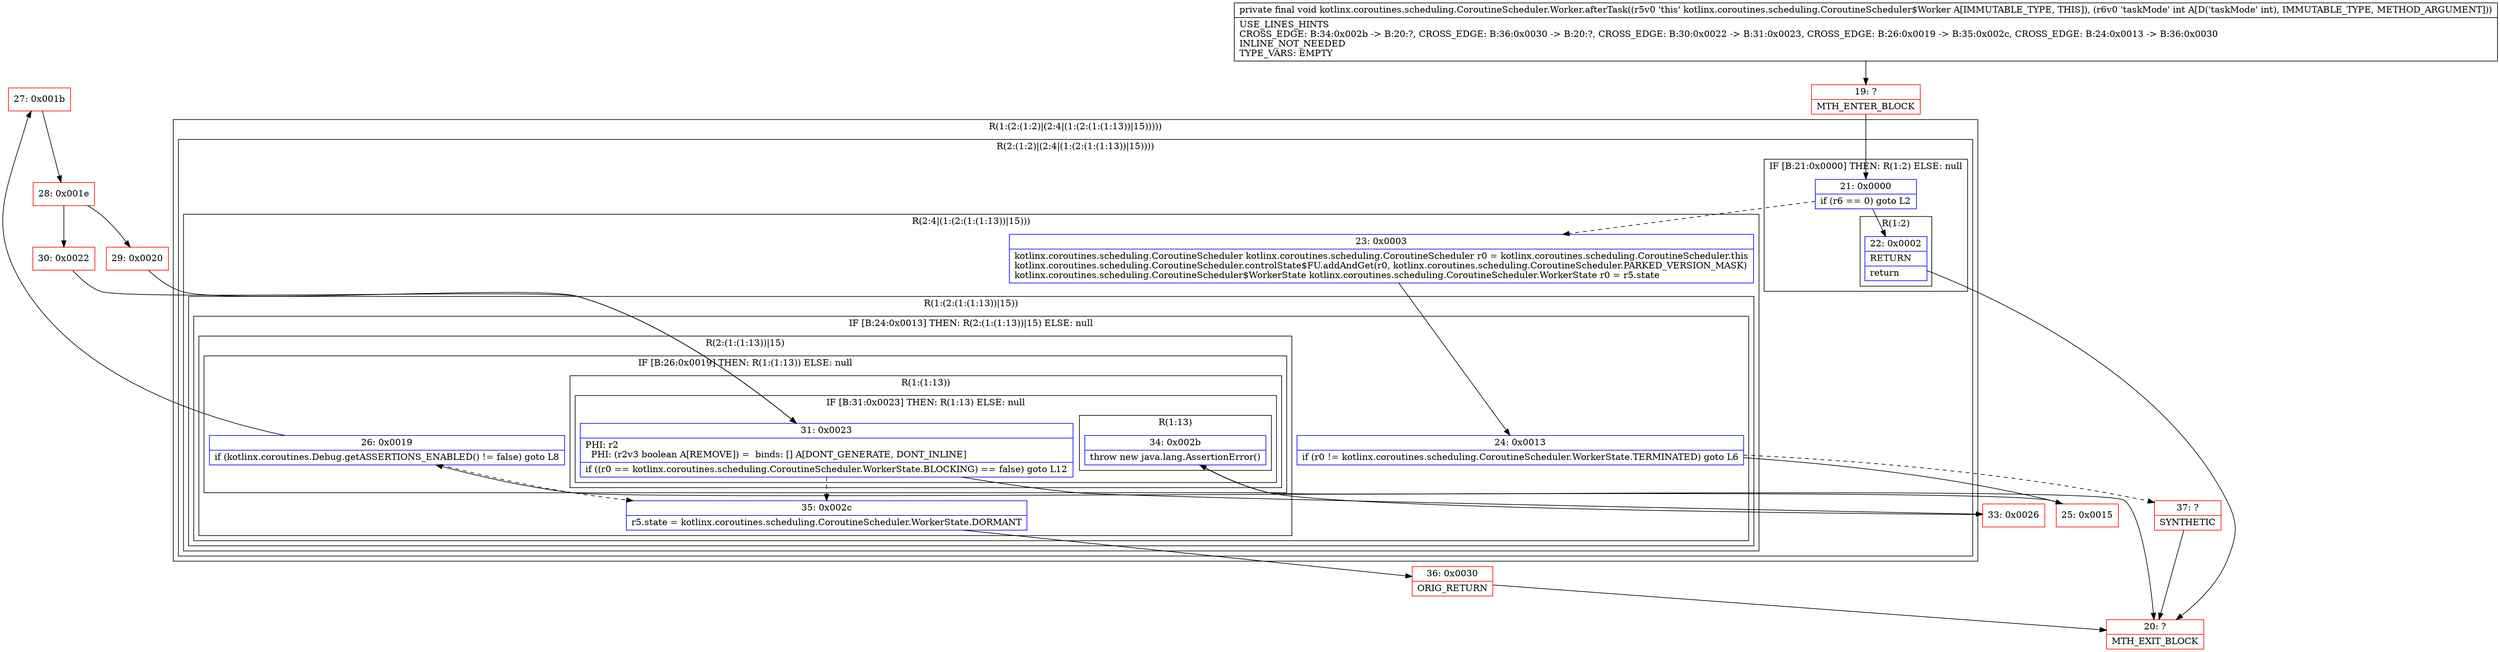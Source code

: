 digraph "CFG forkotlinx.coroutines.scheduling.CoroutineScheduler.Worker.afterTask(I)V" {
subgraph cluster_Region_96166021 {
label = "R(1:(2:(1:2)|(2:4|(1:(2:(1:(1:13))|15)))))";
node [shape=record,color=blue];
subgraph cluster_Region_820454990 {
label = "R(2:(1:2)|(2:4|(1:(2:(1:(1:13))|15))))";
node [shape=record,color=blue];
subgraph cluster_IfRegion_593262624 {
label = "IF [B:21:0x0000] THEN: R(1:2) ELSE: null";
node [shape=record,color=blue];
Node_21 [shape=record,label="{21\:\ 0x0000|if (r6 == 0) goto L2\l}"];
subgraph cluster_Region_1315092165 {
label = "R(1:2)";
node [shape=record,color=blue];
Node_22 [shape=record,label="{22\:\ 0x0002|RETURN\l|return\l}"];
}
}
subgraph cluster_Region_458062936 {
label = "R(2:4|(1:(2:(1:(1:13))|15)))";
node [shape=record,color=blue];
Node_23 [shape=record,label="{23\:\ 0x0003|kotlinx.coroutines.scheduling.CoroutineScheduler kotlinx.coroutines.scheduling.CoroutineScheduler r0 = kotlinx.coroutines.scheduling.CoroutineScheduler.this\lkotlinx.coroutines.scheduling.CoroutineScheduler.controlState$FU.addAndGet(r0, kotlinx.coroutines.scheduling.CoroutineScheduler.PARKED_VERSION_MASK)\lkotlinx.coroutines.scheduling.CoroutineScheduler$WorkerState kotlinx.coroutines.scheduling.CoroutineScheduler.WorkerState r0 = r5.state\l}"];
subgraph cluster_Region_277039300 {
label = "R(1:(2:(1:(1:13))|15))";
node [shape=record,color=blue];
subgraph cluster_IfRegion_2105955970 {
label = "IF [B:24:0x0013] THEN: R(2:(1:(1:13))|15) ELSE: null";
node [shape=record,color=blue];
Node_24 [shape=record,label="{24\:\ 0x0013|if (r0 != kotlinx.coroutines.scheduling.CoroutineScheduler.WorkerState.TERMINATED) goto L6\l}"];
subgraph cluster_Region_425707980 {
label = "R(2:(1:(1:13))|15)";
node [shape=record,color=blue];
subgraph cluster_IfRegion_1493315519 {
label = "IF [B:26:0x0019] THEN: R(1:(1:13)) ELSE: null";
node [shape=record,color=blue];
Node_26 [shape=record,label="{26\:\ 0x0019|if (kotlinx.coroutines.Debug.getASSERTIONS_ENABLED() != false) goto L8\l}"];
subgraph cluster_Region_42827460 {
label = "R(1:(1:13))";
node [shape=record,color=blue];
subgraph cluster_IfRegion_123662804 {
label = "IF [B:31:0x0023] THEN: R(1:13) ELSE: null";
node [shape=record,color=blue];
Node_31 [shape=record,label="{31\:\ 0x0023|PHI: r2 \l  PHI: (r2v3 boolean A[REMOVE]) =  binds: [] A[DONT_GENERATE, DONT_INLINE]\l|if ((r0 == kotlinx.coroutines.scheduling.CoroutineScheduler.WorkerState.BLOCKING) == false) goto L12\l}"];
subgraph cluster_Region_138593081 {
label = "R(1:13)";
node [shape=record,color=blue];
Node_34 [shape=record,label="{34\:\ 0x002b|throw new java.lang.AssertionError()\l}"];
}
}
}
}
Node_35 [shape=record,label="{35\:\ 0x002c|r5.state = kotlinx.coroutines.scheduling.CoroutineScheduler.WorkerState.DORMANT\l}"];
}
}
}
}
}
}
Node_19 [shape=record,color=red,label="{19\:\ ?|MTH_ENTER_BLOCK\l}"];
Node_20 [shape=record,color=red,label="{20\:\ ?|MTH_EXIT_BLOCK\l}"];
Node_25 [shape=record,color=red,label="{25\:\ 0x0015}"];
Node_27 [shape=record,color=red,label="{27\:\ 0x001b}"];
Node_28 [shape=record,color=red,label="{28\:\ 0x001e}"];
Node_29 [shape=record,color=red,label="{29\:\ 0x0020}"];
Node_33 [shape=record,color=red,label="{33\:\ 0x0026}"];
Node_30 [shape=record,color=red,label="{30\:\ 0x0022}"];
Node_36 [shape=record,color=red,label="{36\:\ 0x0030|ORIG_RETURN\l}"];
Node_37 [shape=record,color=red,label="{37\:\ ?|SYNTHETIC\l}"];
MethodNode[shape=record,label="{private final void kotlinx.coroutines.scheduling.CoroutineScheduler.Worker.afterTask((r5v0 'this' kotlinx.coroutines.scheduling.CoroutineScheduler$Worker A[IMMUTABLE_TYPE, THIS]), (r6v0 'taskMode' int A[D('taskMode' int), IMMUTABLE_TYPE, METHOD_ARGUMENT]))  | USE_LINES_HINTS\lCROSS_EDGE: B:34:0x002b \-\> B:20:?, CROSS_EDGE: B:36:0x0030 \-\> B:20:?, CROSS_EDGE: B:30:0x0022 \-\> B:31:0x0023, CROSS_EDGE: B:26:0x0019 \-\> B:35:0x002c, CROSS_EDGE: B:24:0x0013 \-\> B:36:0x0030\lINLINE_NOT_NEEDED\lTYPE_VARS: EMPTY\l}"];
MethodNode -> Node_19;Node_21 -> Node_22;
Node_21 -> Node_23[style=dashed];
Node_22 -> Node_20;
Node_23 -> Node_24;
Node_24 -> Node_25;
Node_24 -> Node_37[style=dashed];
Node_26 -> Node_27;
Node_26 -> Node_35[style=dashed];
Node_31 -> Node_33;
Node_31 -> Node_35[style=dashed];
Node_34 -> Node_20;
Node_35 -> Node_36;
Node_19 -> Node_21;
Node_25 -> Node_26;
Node_27 -> Node_28;
Node_28 -> Node_29;
Node_28 -> Node_30;
Node_29 -> Node_31;
Node_33 -> Node_34;
Node_30 -> Node_31;
Node_36 -> Node_20;
Node_37 -> Node_20;
}

